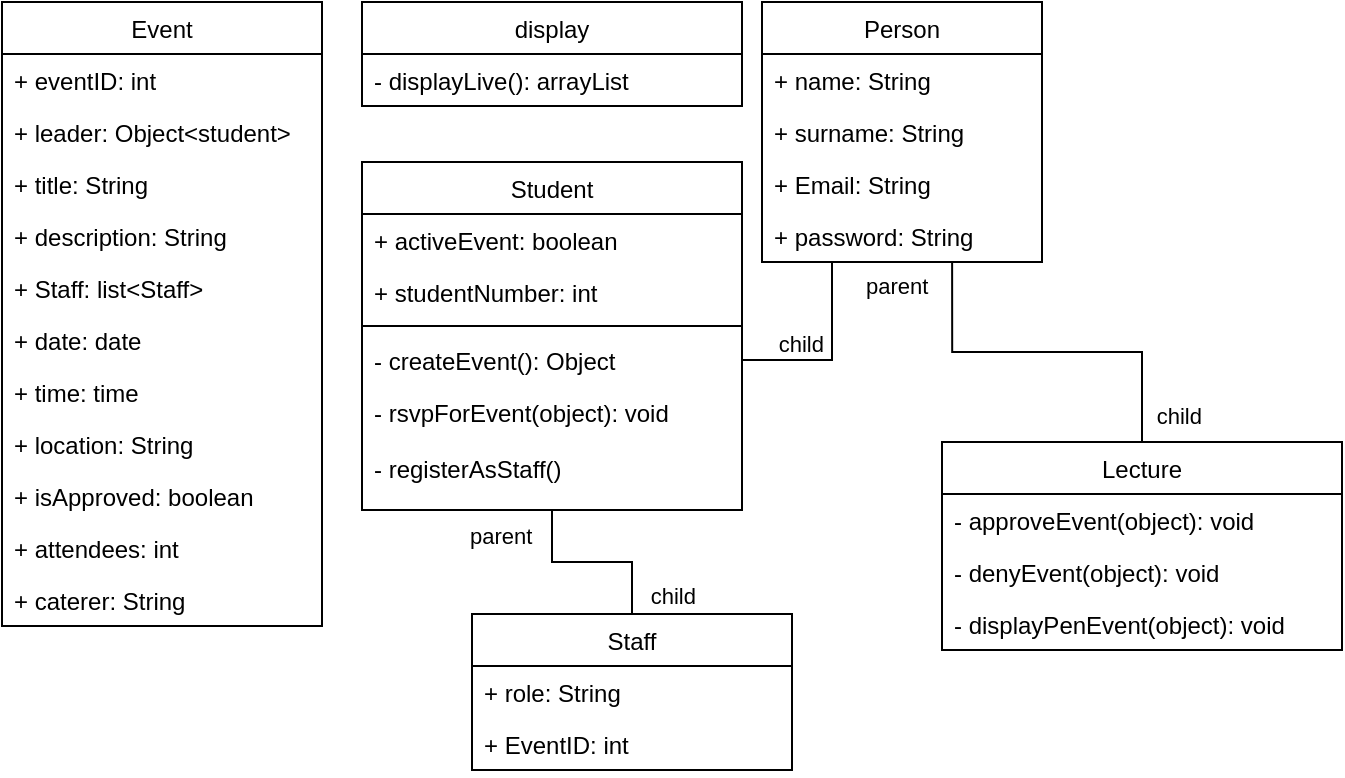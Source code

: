 <mxfile version="20.8.23" type="device"><diagram name="Page-1" id="osJX2RRWNDzIutV6y0oJ"><mxGraphModel dx="814" dy="361" grid="0" gridSize="10" guides="1" tooltips="1" connect="1" arrows="1" fold="1" page="1" pageScale="1" pageWidth="850" pageHeight="1100" math="0" shadow="0"><root><mxCell id="0"/><mxCell id="1" parent="0"/><mxCell id="er3uMsitG8OUmMCt4LAm-1" value="Event" style="swimlane;fontStyle=0;childLayout=stackLayout;horizontal=1;startSize=26;fillColor=none;horizontalStack=0;resizeParent=1;resizeParentMax=0;resizeLast=0;collapsible=1;marginBottom=0;" vertex="1" parent="1"><mxGeometry x="20" y="10" width="160" height="312" as="geometry"/></mxCell><mxCell id="er3uMsitG8OUmMCt4LAm-47" value="+ eventID: int" style="text;strokeColor=none;fillColor=none;align=left;verticalAlign=top;spacingLeft=4;spacingRight=4;overflow=hidden;rotatable=0;points=[[0,0.5],[1,0.5]];portConstraint=eastwest;" vertex="1" parent="er3uMsitG8OUmMCt4LAm-1"><mxGeometry y="26" width="160" height="26" as="geometry"/></mxCell><mxCell id="er3uMsitG8OUmMCt4LAm-28" value="+ leader: Object&lt;student&gt;" style="text;strokeColor=none;fillColor=none;align=left;verticalAlign=top;spacingLeft=4;spacingRight=4;overflow=hidden;rotatable=0;points=[[0,0.5],[1,0.5]];portConstraint=eastwest;" vertex="1" parent="er3uMsitG8OUmMCt4LAm-1"><mxGeometry y="52" width="160" height="26" as="geometry"/></mxCell><mxCell id="er3uMsitG8OUmMCt4LAm-2" value="+ title: String" style="text;strokeColor=none;fillColor=none;align=left;verticalAlign=top;spacingLeft=4;spacingRight=4;overflow=hidden;rotatable=0;points=[[0,0.5],[1,0.5]];portConstraint=eastwest;" vertex="1" parent="er3uMsitG8OUmMCt4LAm-1"><mxGeometry y="78" width="160" height="26" as="geometry"/></mxCell><mxCell id="er3uMsitG8OUmMCt4LAm-3" value="+ description: String" style="text;strokeColor=none;fillColor=none;align=left;verticalAlign=top;spacingLeft=4;spacingRight=4;overflow=hidden;rotatable=0;points=[[0,0.5],[1,0.5]];portConstraint=eastwest;" vertex="1" parent="er3uMsitG8OUmMCt4LAm-1"><mxGeometry y="104" width="160" height="26" as="geometry"/></mxCell><mxCell id="er3uMsitG8OUmMCt4LAm-4" value="+ Staff: list&lt;Staff&gt;" style="text;strokeColor=none;fillColor=none;align=left;verticalAlign=top;spacingLeft=4;spacingRight=4;overflow=hidden;rotatable=0;points=[[0,0.5],[1,0.5]];portConstraint=eastwest;" vertex="1" parent="er3uMsitG8OUmMCt4LAm-1"><mxGeometry y="130" width="160" height="26" as="geometry"/></mxCell><mxCell id="er3uMsitG8OUmMCt4LAm-5" value="+ date: date" style="text;strokeColor=none;fillColor=none;align=left;verticalAlign=top;spacingLeft=4;spacingRight=4;overflow=hidden;rotatable=0;points=[[0,0.5],[1,0.5]];portConstraint=eastwest;" vertex="1" parent="er3uMsitG8OUmMCt4LAm-1"><mxGeometry y="156" width="160" height="26" as="geometry"/></mxCell><mxCell id="er3uMsitG8OUmMCt4LAm-6" value="+ time: time" style="text;strokeColor=none;fillColor=none;align=left;verticalAlign=top;spacingLeft=4;spacingRight=4;overflow=hidden;rotatable=0;points=[[0,0.5],[1,0.5]];portConstraint=eastwest;" vertex="1" parent="er3uMsitG8OUmMCt4LAm-1"><mxGeometry y="182" width="160" height="26" as="geometry"/></mxCell><mxCell id="er3uMsitG8OUmMCt4LAm-7" value="+ location: String" style="text;strokeColor=none;fillColor=none;align=left;verticalAlign=top;spacingLeft=4;spacingRight=4;overflow=hidden;rotatable=0;points=[[0,0.5],[1,0.5]];portConstraint=eastwest;" vertex="1" parent="er3uMsitG8OUmMCt4LAm-1"><mxGeometry y="208" width="160" height="26" as="geometry"/></mxCell><mxCell id="er3uMsitG8OUmMCt4LAm-8" value="+ isApproved: boolean" style="text;strokeColor=none;fillColor=none;align=left;verticalAlign=top;spacingLeft=4;spacingRight=4;overflow=hidden;rotatable=0;points=[[0,0.5],[1,0.5]];portConstraint=eastwest;" vertex="1" parent="er3uMsitG8OUmMCt4LAm-1"><mxGeometry y="234" width="160" height="26" as="geometry"/></mxCell><mxCell id="er3uMsitG8OUmMCt4LAm-41" value="+ attendees: int" style="text;strokeColor=none;fillColor=none;align=left;verticalAlign=top;spacingLeft=4;spacingRight=4;overflow=hidden;rotatable=0;points=[[0,0.5],[1,0.5]];portConstraint=eastwest;" vertex="1" parent="er3uMsitG8OUmMCt4LAm-1"><mxGeometry y="260" width="160" height="26" as="geometry"/></mxCell><mxCell id="er3uMsitG8OUmMCt4LAm-51" value="+ caterer: String" style="text;strokeColor=none;fillColor=none;align=left;verticalAlign=top;spacingLeft=4;spacingRight=4;overflow=hidden;rotatable=0;points=[[0,0.5],[1,0.5]];portConstraint=eastwest;" vertex="1" parent="er3uMsitG8OUmMCt4LAm-1"><mxGeometry y="286" width="160" height="26" as="geometry"/></mxCell><mxCell id="er3uMsitG8OUmMCt4LAm-9" value="Person" style="swimlane;fontStyle=0;childLayout=stackLayout;horizontal=1;startSize=26;fillColor=none;horizontalStack=0;resizeParent=1;resizeParentMax=0;resizeLast=0;collapsible=1;marginBottom=0;" vertex="1" parent="1"><mxGeometry x="400" y="10" width="140" height="130" as="geometry"/></mxCell><mxCell id="er3uMsitG8OUmMCt4LAm-10" value="+ name: String" style="text;strokeColor=none;fillColor=none;align=left;verticalAlign=top;spacingLeft=4;spacingRight=4;overflow=hidden;rotatable=0;points=[[0,0.5],[1,0.5]];portConstraint=eastwest;" vertex="1" parent="er3uMsitG8OUmMCt4LAm-9"><mxGeometry y="26" width="140" height="26" as="geometry"/></mxCell><mxCell id="er3uMsitG8OUmMCt4LAm-11" value="+ surname: String" style="text;strokeColor=none;fillColor=none;align=left;verticalAlign=top;spacingLeft=4;spacingRight=4;overflow=hidden;rotatable=0;points=[[0,0.5],[1,0.5]];portConstraint=eastwest;" vertex="1" parent="er3uMsitG8OUmMCt4LAm-9"><mxGeometry y="52" width="140" height="26" as="geometry"/></mxCell><mxCell id="er3uMsitG8OUmMCt4LAm-12" value="+ Email: String" style="text;strokeColor=none;fillColor=none;align=left;verticalAlign=top;spacingLeft=4;spacingRight=4;overflow=hidden;rotatable=0;points=[[0,0.5],[1,0.5]];portConstraint=eastwest;" vertex="1" parent="er3uMsitG8OUmMCt4LAm-9"><mxGeometry y="78" width="140" height="26" as="geometry"/></mxCell><mxCell id="er3uMsitG8OUmMCt4LAm-13" value="+ password: String" style="text;strokeColor=none;fillColor=none;align=left;verticalAlign=top;spacingLeft=4;spacingRight=4;overflow=hidden;rotatable=0;points=[[0,0.5],[1,0.5]];portConstraint=eastwest;" vertex="1" parent="er3uMsitG8OUmMCt4LAm-9"><mxGeometry y="104" width="140" height="26" as="geometry"/></mxCell><mxCell id="er3uMsitG8OUmMCt4LAm-18" value="Student" style="swimlane;fontStyle=0;align=center;verticalAlign=top;childLayout=stackLayout;horizontal=1;startSize=26;horizontalStack=0;resizeParent=1;resizeParentMax=0;resizeLast=0;collapsible=1;marginBottom=0;" vertex="1" parent="1"><mxGeometry x="200" y="90" width="190" height="174" as="geometry"/></mxCell><mxCell id="er3uMsitG8OUmMCt4LAm-19" value="+ activeEvent: boolean" style="text;strokeColor=none;fillColor=none;align=left;verticalAlign=top;spacingLeft=4;spacingRight=4;overflow=hidden;rotatable=0;points=[[0,0.5],[1,0.5]];portConstraint=eastwest;" vertex="1" parent="er3uMsitG8OUmMCt4LAm-18"><mxGeometry y="26" width="190" height="26" as="geometry"/></mxCell><mxCell id="er3uMsitG8OUmMCt4LAm-27" value="+ studentNumber: int" style="text;strokeColor=none;fillColor=none;align=left;verticalAlign=top;spacingLeft=4;spacingRight=4;overflow=hidden;rotatable=0;points=[[0,0.5],[1,0.5]];portConstraint=eastwest;" vertex="1" parent="er3uMsitG8OUmMCt4LAm-18"><mxGeometry y="52" width="190" height="26" as="geometry"/></mxCell><mxCell id="er3uMsitG8OUmMCt4LAm-20" value="" style="line;strokeWidth=1;fillColor=none;align=left;verticalAlign=middle;spacingTop=-1;spacingLeft=3;spacingRight=3;rotatable=0;labelPosition=right;points=[];portConstraint=eastwest;strokeColor=inherit;" vertex="1" parent="er3uMsitG8OUmMCt4LAm-18"><mxGeometry y="78" width="190" height="8" as="geometry"/></mxCell><mxCell id="er3uMsitG8OUmMCt4LAm-21" value="- createEvent(): Object" style="text;strokeColor=none;fillColor=none;align=left;verticalAlign=top;spacingLeft=4;spacingRight=4;overflow=hidden;rotatable=0;points=[[0,0.5],[1,0.5]];portConstraint=eastwest;" vertex="1" parent="er3uMsitG8OUmMCt4LAm-18"><mxGeometry y="86" width="190" height="26" as="geometry"/></mxCell><mxCell id="er3uMsitG8OUmMCt4LAm-22" value="- rsvpForEvent(object): void" style="text;strokeColor=none;fillColor=none;align=left;verticalAlign=top;spacingLeft=4;spacingRight=4;overflow=hidden;rotatable=0;points=[[0,0.5],[1,0.5]];portConstraint=eastwest;" vertex="1" parent="er3uMsitG8OUmMCt4LAm-18"><mxGeometry y="112" width="190" height="28" as="geometry"/></mxCell><mxCell id="er3uMsitG8OUmMCt4LAm-46" value="- registerAsStaff()" style="text;strokeColor=none;fillColor=none;align=left;verticalAlign=top;spacingLeft=4;spacingRight=4;overflow=hidden;rotatable=0;points=[[0,0.5],[1,0.5]];portConstraint=eastwest;" vertex="1" parent="er3uMsitG8OUmMCt4LAm-18"><mxGeometry y="140" width="190" height="34" as="geometry"/></mxCell><mxCell id="er3uMsitG8OUmMCt4LAm-23" value="Lecture" style="swimlane;fontStyle=0;align=center;verticalAlign=top;childLayout=stackLayout;horizontal=1;startSize=26;horizontalStack=0;resizeParent=1;resizeParentMax=0;resizeLast=0;collapsible=1;marginBottom=0;" vertex="1" parent="1"><mxGeometry x="490" y="230" width="200" height="104" as="geometry"/></mxCell><mxCell id="er3uMsitG8OUmMCt4LAm-26" value="- approveEvent(object): void" style="text;strokeColor=none;fillColor=none;align=left;verticalAlign=top;spacingLeft=4;spacingRight=4;overflow=hidden;rotatable=0;points=[[0,0.5],[1,0.5]];portConstraint=eastwest;" vertex="1" parent="er3uMsitG8OUmMCt4LAm-23"><mxGeometry y="26" width="200" height="26" as="geometry"/></mxCell><mxCell id="er3uMsitG8OUmMCt4LAm-29" value="- denyEvent(object): void" style="text;strokeColor=none;fillColor=none;align=left;verticalAlign=top;spacingLeft=4;spacingRight=4;overflow=hidden;rotatable=0;points=[[0,0.5],[1,0.5]];portConstraint=eastwest;" vertex="1" parent="er3uMsitG8OUmMCt4LAm-23"><mxGeometry y="52" width="200" height="26" as="geometry"/></mxCell><mxCell id="er3uMsitG8OUmMCt4LAm-40" value="- displayPenEvent(object): void" style="text;strokeColor=none;fillColor=none;align=left;verticalAlign=top;spacingLeft=4;spacingRight=4;overflow=hidden;rotatable=0;points=[[0,0.5],[1,0.5]];portConstraint=eastwest;" vertex="1" parent="er3uMsitG8OUmMCt4LAm-23"><mxGeometry y="78" width="200" height="26" as="geometry"/></mxCell><mxCell id="er3uMsitG8OUmMCt4LAm-30" value="" style="endArrow=none;html=1;edgeStyle=orthogonalEdgeStyle;rounded=0;exitX=0.25;exitY=1;exitDx=0;exitDy=0;" edge="1" parent="1" source="er3uMsitG8OUmMCt4LAm-9" target="er3uMsitG8OUmMCt4LAm-21"><mxGeometry relative="1" as="geometry"><mxPoint x="360" y="87.012" as="sourcePoint"/><mxPoint x="305" y="180" as="targetPoint"/></mxGeometry></mxCell><mxCell id="er3uMsitG8OUmMCt4LAm-31" value="parent" style="edgeLabel;resizable=0;html=1;align=left;verticalAlign=bottom;" connectable="0" vertex="1" parent="er3uMsitG8OUmMCt4LAm-30"><mxGeometry x="-1" relative="1" as="geometry"><mxPoint x="15" y="20" as="offset"/></mxGeometry></mxCell><mxCell id="er3uMsitG8OUmMCt4LAm-32" value="child" style="edgeLabel;resizable=0;html=1;align=right;verticalAlign=bottom;" connectable="0" vertex="1" parent="er3uMsitG8OUmMCt4LAm-30"><mxGeometry x="1" relative="1" as="geometry"><mxPoint x="41" as="offset"/></mxGeometry></mxCell><mxCell id="er3uMsitG8OUmMCt4LAm-33" value="" style="endArrow=none;html=1;edgeStyle=orthogonalEdgeStyle;rounded=0;entryX=0.5;entryY=0;entryDx=0;entryDy=0;exitX=0.679;exitY=1;exitDx=0;exitDy=0;exitPerimeter=0;" edge="1" parent="1" source="er3uMsitG8OUmMCt4LAm-13" target="er3uMsitG8OUmMCt4LAm-23"><mxGeometry relative="1" as="geometry"><mxPoint x="280" y="190" as="sourcePoint"/><mxPoint x="440" y="190" as="targetPoint"/></mxGeometry></mxCell><mxCell id="er3uMsitG8OUmMCt4LAm-35" value="child" style="edgeLabel;resizable=0;html=1;align=right;verticalAlign=bottom;" connectable="0" vertex="1" parent="er3uMsitG8OUmMCt4LAm-33"><mxGeometry x="1" relative="1" as="geometry"><mxPoint x="30" y="-5" as="offset"/></mxGeometry></mxCell><mxCell id="er3uMsitG8OUmMCt4LAm-36" value="display" style="swimlane;fontStyle=0;childLayout=stackLayout;horizontal=1;startSize=26;fillColor=none;horizontalStack=0;resizeParent=1;resizeParentMax=0;resizeLast=0;collapsible=1;marginBottom=0;" vertex="1" parent="1"><mxGeometry x="200" y="10" width="190" height="52" as="geometry"/></mxCell><mxCell id="er3uMsitG8OUmMCt4LAm-38" value="- displayLive(): arrayList" style="text;strokeColor=none;fillColor=none;align=left;verticalAlign=top;spacingLeft=4;spacingRight=4;overflow=hidden;rotatable=0;points=[[0,0.5],[1,0.5]];portConstraint=eastwest;" vertex="1" parent="er3uMsitG8OUmMCt4LAm-36"><mxGeometry y="26" width="190" height="26" as="geometry"/></mxCell><mxCell id="er3uMsitG8OUmMCt4LAm-48" value="" style="endArrow=none;html=1;edgeStyle=orthogonalEdgeStyle;rounded=0;exitX=0.5;exitY=1;exitDx=0;exitDy=0;entryX=0.5;entryY=0;entryDx=0;entryDy=0;" edge="1" parent="1" source="er3uMsitG8OUmMCt4LAm-18" target="er3uMsitG8OUmMCt4LAm-53"><mxGeometry relative="1" as="geometry"><mxPoint x="350" y="203" as="sourcePoint"/><mxPoint x="290" y="314" as="targetPoint"/></mxGeometry></mxCell><mxCell id="er3uMsitG8OUmMCt4LAm-49" value="parent" style="edgeLabel;resizable=0;html=1;align=left;verticalAlign=bottom;" connectable="0" vertex="1" parent="er3uMsitG8OUmMCt4LAm-48"><mxGeometry x="-1" relative="1" as="geometry"><mxPoint x="-43" y="21" as="offset"/></mxGeometry></mxCell><mxCell id="er3uMsitG8OUmMCt4LAm-50" value="child" style="edgeLabel;resizable=0;html=1;align=right;verticalAlign=bottom;" connectable="0" vertex="1" parent="er3uMsitG8OUmMCt4LAm-48"><mxGeometry x="1" relative="1" as="geometry"><mxPoint x="32" y="-1" as="offset"/></mxGeometry></mxCell><mxCell id="er3uMsitG8OUmMCt4LAm-53" value="Staff" style="swimlane;fontStyle=0;align=center;verticalAlign=top;childLayout=stackLayout;horizontal=1;startSize=26;horizontalStack=0;resizeParent=1;resizeParentMax=0;resizeLast=0;collapsible=1;marginBottom=0;" vertex="1" parent="1"><mxGeometry x="255" y="316" width="160" height="78" as="geometry"/></mxCell><mxCell id="er3uMsitG8OUmMCt4LAm-44" value="+ role: String" style="text;strokeColor=none;fillColor=none;align=left;verticalAlign=top;spacingLeft=4;spacingRight=4;overflow=hidden;rotatable=0;points=[[0,0.5],[1,0.5]];portConstraint=eastwest;" vertex="1" parent="er3uMsitG8OUmMCt4LAm-53"><mxGeometry y="26" width="160" height="26" as="geometry"/></mxCell><mxCell id="er3uMsitG8OUmMCt4LAm-43" value="+ EventID: int" style="text;strokeColor=none;fillColor=none;align=left;verticalAlign=top;spacingLeft=4;spacingRight=4;overflow=hidden;rotatable=0;points=[[0,0.5],[1,0.5]];portConstraint=eastwest;" vertex="1" parent="er3uMsitG8OUmMCt4LAm-53"><mxGeometry y="52" width="160" height="26" as="geometry"/></mxCell></root></mxGraphModel></diagram></mxfile>
